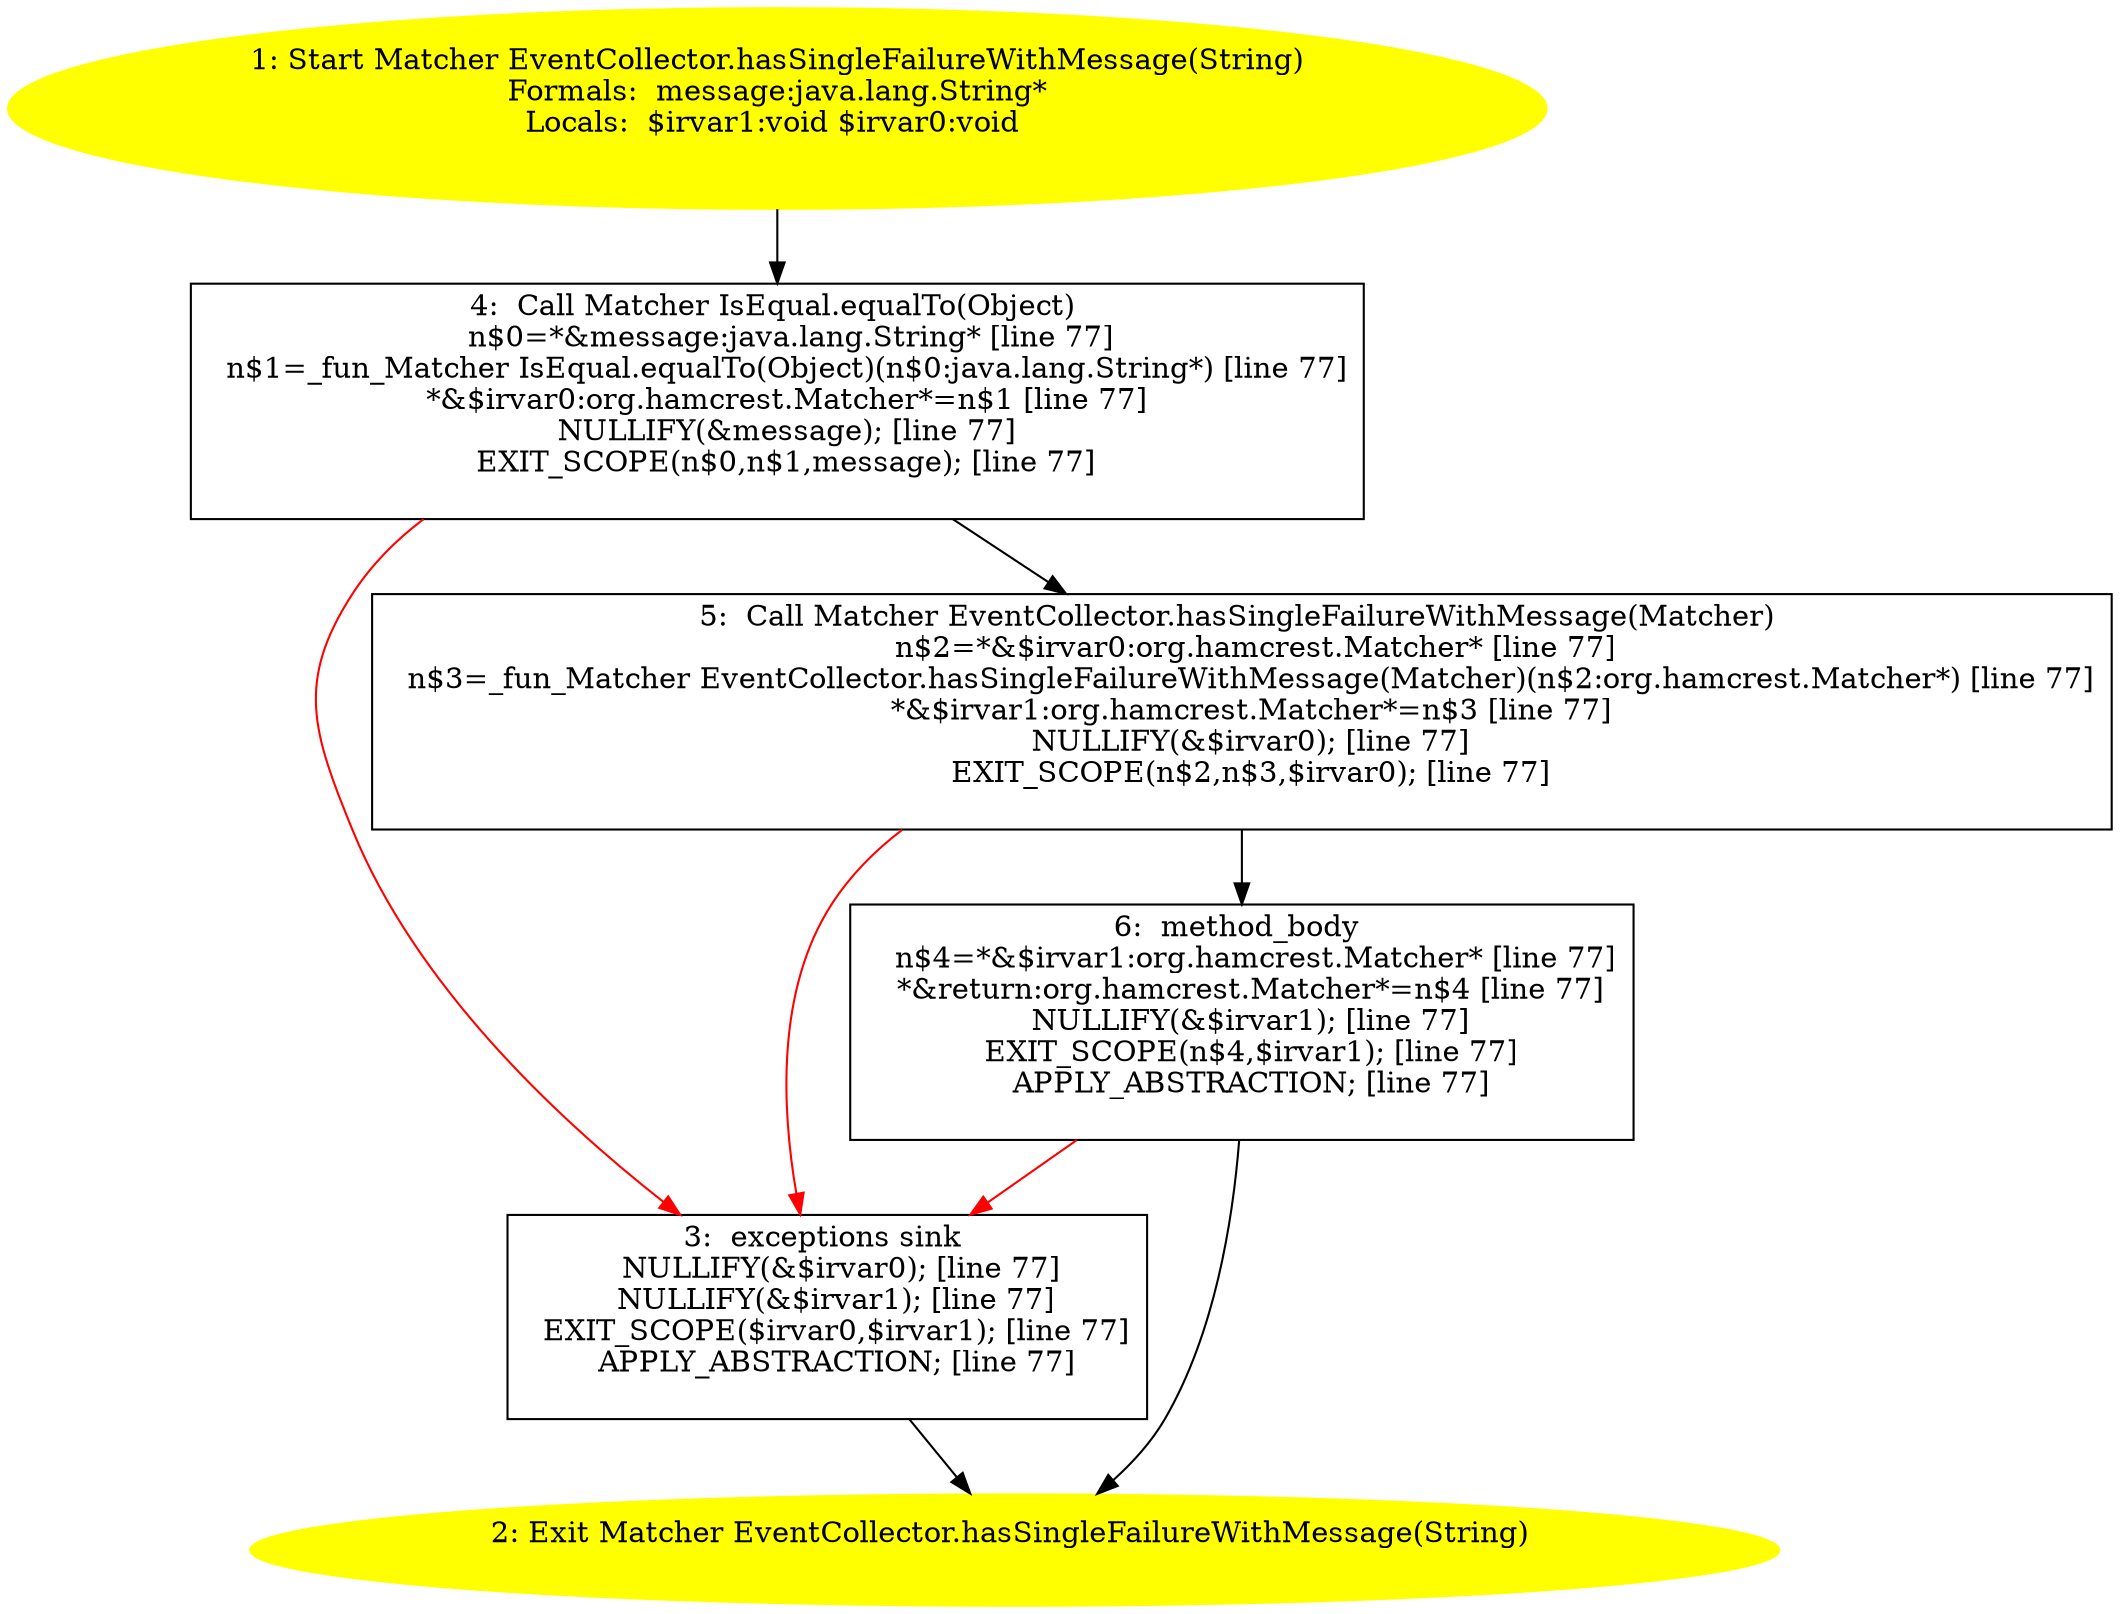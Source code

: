 /* @generated */
digraph cfg {
"org.junit.rules.EventCollector.hasSingleFailureWithMessage(java.lang.String):org.hamcrest.Matcher.ca5952067d49ad7b93405ee33038b5b6_1" [label="1: Start Matcher EventCollector.hasSingleFailureWithMessage(String)\nFormals:  message:java.lang.String*\nLocals:  $irvar1:void $irvar0:void \n  " color=yellow style=filled]
	

	 "org.junit.rules.EventCollector.hasSingleFailureWithMessage(java.lang.String):org.hamcrest.Matcher.ca5952067d49ad7b93405ee33038b5b6_1" -> "org.junit.rules.EventCollector.hasSingleFailureWithMessage(java.lang.String):org.hamcrest.Matcher.ca5952067d49ad7b93405ee33038b5b6_4" ;
"org.junit.rules.EventCollector.hasSingleFailureWithMessage(java.lang.String):org.hamcrest.Matcher.ca5952067d49ad7b93405ee33038b5b6_2" [label="2: Exit Matcher EventCollector.hasSingleFailureWithMessage(String) \n  " color=yellow style=filled]
	

"org.junit.rules.EventCollector.hasSingleFailureWithMessage(java.lang.String):org.hamcrest.Matcher.ca5952067d49ad7b93405ee33038b5b6_3" [label="3:  exceptions sink \n   NULLIFY(&$irvar0); [line 77]\n  NULLIFY(&$irvar1); [line 77]\n  EXIT_SCOPE($irvar0,$irvar1); [line 77]\n  APPLY_ABSTRACTION; [line 77]\n " shape="box"]
	

	 "org.junit.rules.EventCollector.hasSingleFailureWithMessage(java.lang.String):org.hamcrest.Matcher.ca5952067d49ad7b93405ee33038b5b6_3" -> "org.junit.rules.EventCollector.hasSingleFailureWithMessage(java.lang.String):org.hamcrest.Matcher.ca5952067d49ad7b93405ee33038b5b6_2" ;
"org.junit.rules.EventCollector.hasSingleFailureWithMessage(java.lang.String):org.hamcrest.Matcher.ca5952067d49ad7b93405ee33038b5b6_4" [label="4:  Call Matcher IsEqual.equalTo(Object) \n   n$0=*&message:java.lang.String* [line 77]\n  n$1=_fun_Matcher IsEqual.equalTo(Object)(n$0:java.lang.String*) [line 77]\n  *&$irvar0:org.hamcrest.Matcher*=n$1 [line 77]\n  NULLIFY(&message); [line 77]\n  EXIT_SCOPE(n$0,n$1,message); [line 77]\n " shape="box"]
	

	 "org.junit.rules.EventCollector.hasSingleFailureWithMessage(java.lang.String):org.hamcrest.Matcher.ca5952067d49ad7b93405ee33038b5b6_4" -> "org.junit.rules.EventCollector.hasSingleFailureWithMessage(java.lang.String):org.hamcrest.Matcher.ca5952067d49ad7b93405ee33038b5b6_5" ;
	 "org.junit.rules.EventCollector.hasSingleFailureWithMessage(java.lang.String):org.hamcrest.Matcher.ca5952067d49ad7b93405ee33038b5b6_4" -> "org.junit.rules.EventCollector.hasSingleFailureWithMessage(java.lang.String):org.hamcrest.Matcher.ca5952067d49ad7b93405ee33038b5b6_3" [color="red" ];
"org.junit.rules.EventCollector.hasSingleFailureWithMessage(java.lang.String):org.hamcrest.Matcher.ca5952067d49ad7b93405ee33038b5b6_5" [label="5:  Call Matcher EventCollector.hasSingleFailureWithMessage(Matcher) \n   n$2=*&$irvar0:org.hamcrest.Matcher* [line 77]\n  n$3=_fun_Matcher EventCollector.hasSingleFailureWithMessage(Matcher)(n$2:org.hamcrest.Matcher*) [line 77]\n  *&$irvar1:org.hamcrest.Matcher*=n$3 [line 77]\n  NULLIFY(&$irvar0); [line 77]\n  EXIT_SCOPE(n$2,n$3,$irvar0); [line 77]\n " shape="box"]
	

	 "org.junit.rules.EventCollector.hasSingleFailureWithMessage(java.lang.String):org.hamcrest.Matcher.ca5952067d49ad7b93405ee33038b5b6_5" -> "org.junit.rules.EventCollector.hasSingleFailureWithMessage(java.lang.String):org.hamcrest.Matcher.ca5952067d49ad7b93405ee33038b5b6_6" ;
	 "org.junit.rules.EventCollector.hasSingleFailureWithMessage(java.lang.String):org.hamcrest.Matcher.ca5952067d49ad7b93405ee33038b5b6_5" -> "org.junit.rules.EventCollector.hasSingleFailureWithMessage(java.lang.String):org.hamcrest.Matcher.ca5952067d49ad7b93405ee33038b5b6_3" [color="red" ];
"org.junit.rules.EventCollector.hasSingleFailureWithMessage(java.lang.String):org.hamcrest.Matcher.ca5952067d49ad7b93405ee33038b5b6_6" [label="6:  method_body \n   n$4=*&$irvar1:org.hamcrest.Matcher* [line 77]\n  *&return:org.hamcrest.Matcher*=n$4 [line 77]\n  NULLIFY(&$irvar1); [line 77]\n  EXIT_SCOPE(n$4,$irvar1); [line 77]\n  APPLY_ABSTRACTION; [line 77]\n " shape="box"]
	

	 "org.junit.rules.EventCollector.hasSingleFailureWithMessage(java.lang.String):org.hamcrest.Matcher.ca5952067d49ad7b93405ee33038b5b6_6" -> "org.junit.rules.EventCollector.hasSingleFailureWithMessage(java.lang.String):org.hamcrest.Matcher.ca5952067d49ad7b93405ee33038b5b6_2" ;
	 "org.junit.rules.EventCollector.hasSingleFailureWithMessage(java.lang.String):org.hamcrest.Matcher.ca5952067d49ad7b93405ee33038b5b6_6" -> "org.junit.rules.EventCollector.hasSingleFailureWithMessage(java.lang.String):org.hamcrest.Matcher.ca5952067d49ad7b93405ee33038b5b6_3" [color="red" ];
}
